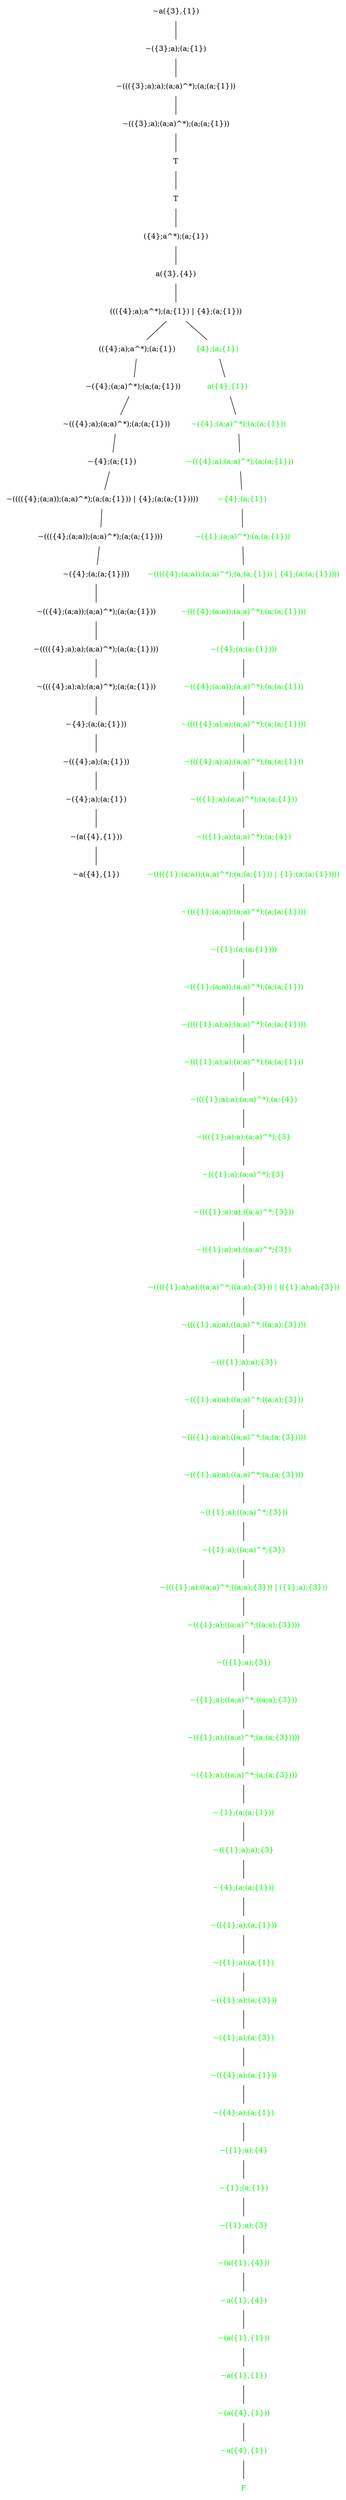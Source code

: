 graph {
node[shape="plaintext"]
N0x13d704f60[label="~a({3},{1})"];
N0x13d7050a0[label="~({3};a);(a;{1})"];
N0x13d705300[label="~((({3};a);a);(a;a)^*);(a;(a;{1}))"];
N0x13d705810[label="~(({3};a);(a;a)^*);(a;(a;{1}))"];
N0x13d705c30[label="T"];
N0x13d704630[label="T"];
N0x13d705eb0[label="({4};a^*);(a;{1})"];
N0x13d704bd0[label="a({3},{4})"];
N0x13d7040c0[label="((({4};a);a^*);(a;{1}) | {4};(a;{1}))"];
N0x13d706560[label="(({4};a);a^*);(a;{1})"];
N0x13d706620[label="~({4};(a;a)^*);(a;(a;{1}))"];
N0x13d706e60[label="~(({4};a);(a;a)^*);(a;(a;{1}))"];
N0x13d706150[label="~{4};(a;{1})"];
N0x13d708200[label="~(((({4};(a;a));(a;a)^*);(a;(a;{1})) | {4};(a;(a;{1}))))"];
N0x13d7086a0[label="~((({4};(a;a));(a;a)^*);(a;(a;{1})))"];
N0x13d709080[label="~({4};(a;(a;{1})))"];
N0x13d708af0[label="~(({4};(a;a));(a;a)^*);(a;(a;{1}))"];
N0x13d708fa0[label="~(((({4};a);a);(a;a)^*);(a;(a;{1})))"];
N0x13d709570[label="~((({4};a);a);(a;a)^*);(a;(a;{1}))"];
N0x13d62aa90[label="~{4};(a;(a;{1}))"];
N0x13d6416e0[label="~(({4};a);(a;{1}))"];
N0x13d629040[label="~({4};a);(a;{1})"];
N0x13e9042f0[label="~(a({4},{1}))"];
N0x13e9044c0[label="~a({4},{1})"];
N0x13e9042f0 -- N0x13e9044c0;
N0x13d629040 -- N0x13e9042f0;
N0x13d6416e0 -- N0x13d629040;
N0x13d62aa90 -- N0x13d6416e0;
N0x13d709570 -- N0x13d62aa90;
N0x13d708fa0 -- N0x13d709570;
N0x13d708af0 -- N0x13d708fa0;
N0x13d709080 -- N0x13d708af0;
N0x13d7086a0 -- N0x13d709080;
N0x13d708200 -- N0x13d7086a0;
N0x13d706150 -- N0x13d708200;
N0x13d706e60 -- N0x13d706150;
N0x13d706620 -- N0x13d706e60;
N0x13d706560 -- N0x13d706620;
N0x13d7040c0 -- N0x13d706560;
N0x13d704270[label="{4};(a;{1})", fontcolor=green];
N0x13d7046c0[label="a({4},{1})", fontcolor=green];
N0x13d7069b0[label="~({4};(a;a)^*);(a;(a;{1}))", fontcolor=green];
N0x13d707280[label="~(({4};a);(a;a)^*);(a;(a;{1}))", fontcolor=green];
N0x13d7073b0[label="~{4};(a;{1})", fontcolor=green];
N0x13d707930[label="~({1};(a;a)^*);(a;(a;{1}))", fontcolor=green];
N0x13d709e90[label="~(((({4};(a;a));(a;a)^*);(a;(a;{1})) | {4};(a;(a;{1}))))", fontcolor=green];
N0x13d70a370[label="~((({4};(a;a));(a;a)^*);(a;(a;{1})))", fontcolor=green];
N0x13d70ad30[label="~({4};(a;(a;{1})))", fontcolor=green];
N0x13d70a780[label="~(({4};(a;a));(a;a)^*);(a;(a;{1}))", fontcolor=green];
N0x13d70ad70[label="~(((({4};a);a);(a;a)^*);(a;(a;{1})))", fontcolor=green];
N0x13d70b6d0[label="~((({4};a);a);(a;a)^*);(a;(a;{1}))", fontcolor=green];
N0x13d70b790[label="~(({1};a);(a;a)^*);(a;(a;{1}))", fontcolor=green];
N0x13d70ba90[label="~(({1};a);(a;a)^*);(a;{4})", fontcolor=green];
N0x13d70c310[label="~(((({1};(a;a));(a;a)^*);(a;(a;{1})) | {1};(a;(a;{1}))))", fontcolor=green];
N0x13d70c7d0[label="~((({1};(a;a));(a;a)^*);(a;(a;{1})))", fontcolor=green];
N0x13d70d1b0[label="~({1};(a;(a;{1})))", fontcolor=green];
N0x13d70cbe0[label="~(({1};(a;a));(a;a)^*);(a;(a;{1}))", fontcolor=green];
N0x13d70d0e0[label="~(((({1};a);a);(a;a)^*);(a;(a;{1})))", fontcolor=green];
N0x13d70db50[label="~((({1};a);a);(a;a)^*);(a;(a;{1}))", fontcolor=green];
N0x13d70dbd0[label="~((({1};a);a);(a;a)^*);(a;{4})", fontcolor=green];
N0x13d70ded0[label="~((({1};a);a);(a;a)^*);{3}", fontcolor=green];
N0x13d70e140[label="~(({1};a);(a;a)^*);{3}", fontcolor=green];
N0x13d70e3f0[label="~((({1};a);a);((a;a)^*;{3}))", fontcolor=green];
N0x13d70eb10[label="~(({1};a);a);((a;a)^*;{3})", fontcolor=green];
N0x13d70f1f0[label="~(((({1};a);a);((a;a)^*;((a;a);{3})) | (({1};a);a);{3}))", fontcolor=green];
N0x13d70f6e0[label="~((({1};a);a);((a;a)^*;((a;a);{3})))", fontcolor=green];
N0x13d710080[label="~((({1};a);a);{3})", fontcolor=green];
N0x13d70fa90[label="~(({1};a);a);((a;a)^*;((a;a);{3}))", fontcolor=green];
N0x13d710140[label="~((({1};a);a);((a;a)^*;(a;(a;{3}))))", fontcolor=green];
N0x13d710a60[label="~(({1};a);a);((a;a)^*;(a;(a;{3})))", fontcolor=green];
N0x13d710700[label="~(({1};a);((a;a)^*;{3}))", fontcolor=green];
N0x13d710d20[label="~({1};a);((a;a)^*;{3})", fontcolor=green];
N0x13d7112c0[label="~((({1};a);((a;a)^*;((a;a);{3})) | ({1};a);{3}))", fontcolor=green];
N0x13d711750[label="~(({1};a);((a;a)^*;((a;a);{3})))", fontcolor=green];
N0x13d711f30[label="~(({1};a);{3})", fontcolor=green];
N0x13d711fb0[label="~({1};a);((a;a)^*;((a;a);{3}))", fontcolor=green];
N0x13d711ff0[label="~(({1};a);((a;a)^*;(a;(a;{3}))))", fontcolor=green];
N0x13d712830[label="~({1};a);((a;a)^*;(a;(a;{3})))", fontcolor=green];
N0x13d63b170[label="~{1};(a;(a;{1}))", fontcolor=green];
N0x13d631bd0[label="~(({1};a);a);{3}", fontcolor=green];
N0x13d63ed10[label="~{4};(a;(a;{1}))", fontcolor=green];
N0x13d6395d0[label="~(({1};a);(a;{1}))", fontcolor=green];
N0x13d640a40[label="~({1};a);(a;{1})", fontcolor=green];
N0x13d62a0b0[label="~(({1};a);(a;{3}))", fontcolor=green];
N0x13d628c40[label="~({1};a);(a;{3})", fontcolor=green];
N0x13d631cf0[label="~(({4};a);(a;{1}))", fontcolor=green];
N0x13d620530[label="~({4};a);(a;{1})", fontcolor=green];
N0x13d64da50[label="~({1};a);{4}", fontcolor=green];
N0x13d642490[label="~{1};(a;{1})", fontcolor=green];
N0x13d64dae0[label="~({1};a);{3}", fontcolor=green];
N0x13d635610[label="~(a({1},{4}))", fontcolor=green];
N0x13e9043e0[label="~a({1},{4})", fontcolor=green];
N0x13d7118c0[label="~(a({1},{1}))", fontcolor=green];
N0x13d70e430[label="~a({1},{1})", fontcolor=green];
N0x13d712030[label="~(a({4},{1}))", fontcolor=green];
N0x13d7127a0[label="~a({4},{1})", fontcolor=green];
N0x13d712870[label="F", fontcolor=green];
N0x13d7127a0 -- N0x13d712870;
N0x13d712030 -- N0x13d7127a0;
N0x13d70e430 -- N0x13d712030;
N0x13d7118c0 -- N0x13d70e430;
N0x13e9043e0 -- N0x13d7118c0;
N0x13d635610 -- N0x13e9043e0;
N0x13d64dae0 -- N0x13d635610;
N0x13d642490 -- N0x13d64dae0;
N0x13d64da50 -- N0x13d642490;
N0x13d620530 -- N0x13d64da50;
N0x13d631cf0 -- N0x13d620530;
N0x13d628c40 -- N0x13d631cf0;
N0x13d62a0b0 -- N0x13d628c40;
N0x13d640a40 -- N0x13d62a0b0;
N0x13d6395d0 -- N0x13d640a40;
N0x13d63ed10 -- N0x13d6395d0;
N0x13d631bd0 -- N0x13d63ed10;
N0x13d63b170 -- N0x13d631bd0;
N0x13d712830 -- N0x13d63b170;
N0x13d711ff0 -- N0x13d712830;
N0x13d711fb0 -- N0x13d711ff0;
N0x13d711f30 -- N0x13d711fb0;
N0x13d711750 -- N0x13d711f30;
N0x13d7112c0 -- N0x13d711750;
N0x13d710d20 -- N0x13d7112c0;
N0x13d710700 -- N0x13d710d20;
N0x13d710a60 -- N0x13d710700;
N0x13d710140 -- N0x13d710a60;
N0x13d70fa90 -- N0x13d710140;
N0x13d710080 -- N0x13d70fa90;
N0x13d70f6e0 -- N0x13d710080;
N0x13d70f1f0 -- N0x13d70f6e0;
N0x13d70eb10 -- N0x13d70f1f0;
N0x13d70e3f0 -- N0x13d70eb10;
N0x13d70e140 -- N0x13d70e3f0;
N0x13d70ded0 -- N0x13d70e140;
N0x13d70dbd0 -- N0x13d70ded0;
N0x13d70db50 -- N0x13d70dbd0;
N0x13d70d0e0 -- N0x13d70db50;
N0x13d70cbe0 -- N0x13d70d0e0;
N0x13d70d1b0 -- N0x13d70cbe0;
N0x13d70c7d0 -- N0x13d70d1b0;
N0x13d70c310 -- N0x13d70c7d0;
N0x13d70ba90 -- N0x13d70c310;
N0x13d70b790 -- N0x13d70ba90;
N0x13d70b6d0 -- N0x13d70b790;
N0x13d70ad70 -- N0x13d70b6d0;
N0x13d70a780 -- N0x13d70ad70;
N0x13d70ad30 -- N0x13d70a780;
N0x13d70a370 -- N0x13d70ad30;
N0x13d709e90 -- N0x13d70a370;
N0x13d707930 -- N0x13d709e90;
N0x13d7073b0 -- N0x13d707930;
N0x13d707280 -- N0x13d7073b0;
N0x13d7069b0 -- N0x13d707280;
N0x13d7046c0 -- N0x13d7069b0;
N0x13d704270 -- N0x13d7046c0;
N0x13d7040c0 -- N0x13d704270;
N0x13d704bd0 -- N0x13d7040c0;
N0x13d705eb0 -- N0x13d704bd0;
N0x13d704630 -- N0x13d705eb0;
N0x13d705c30 -- N0x13d704630;
N0x13d705810 -- N0x13d705c30;
N0x13d705300 -- N0x13d705810;
N0x13d7050a0 -- N0x13d705300;
N0x13d704f60 -- N0x13d7050a0;
}
